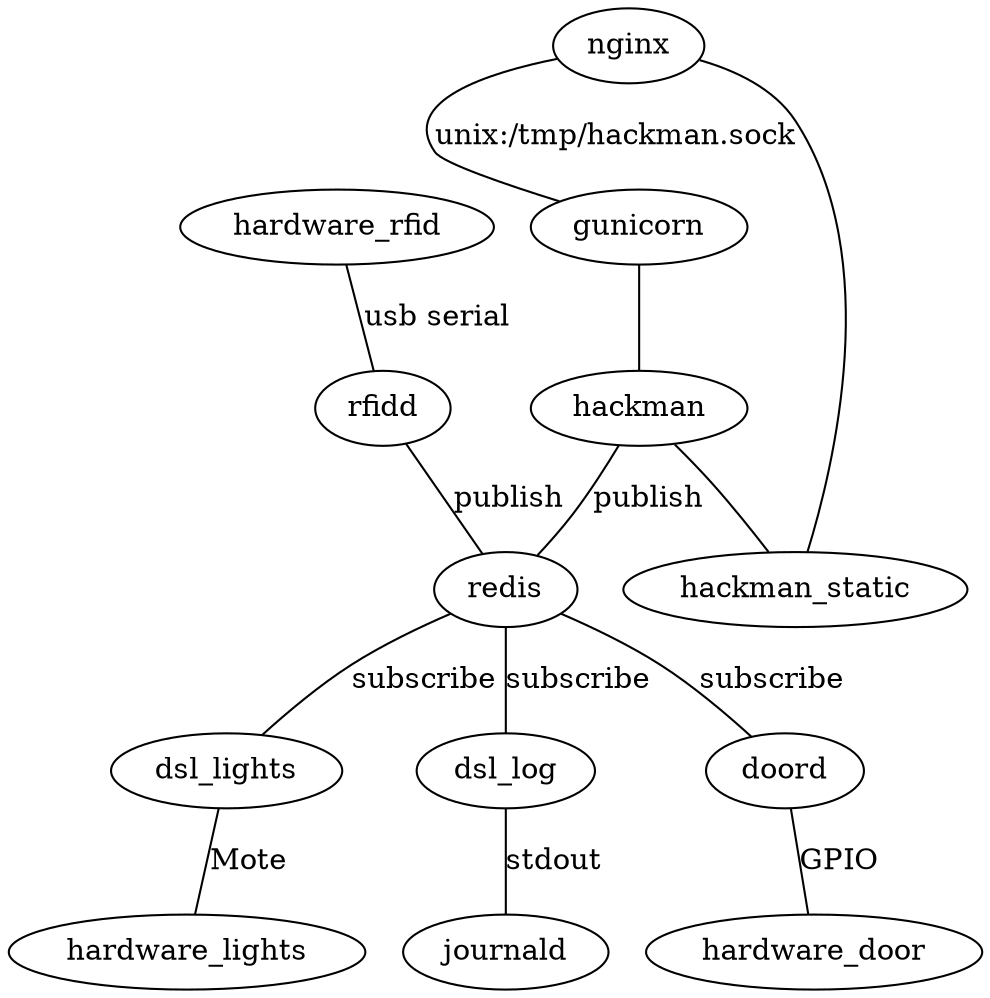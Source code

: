 #
# Show how the various services interact
#

graph g{

    nginx;
    gunicorn;
    hackman;
    redis;
    dsl_lights;
    dsl_log;
    rfidd;
    doord;
    hackman_static;
    hardware_lights;
    hardware_rfid;
    hardware_door;

    nginx -- gunicorn [label="unix:/tmp/hackman.sock"];
    nginx -- hackman_static;

    gunicorn -- hackman;
    hackman -- hackman_static; # only for development
    hackman -- redis [label="publish"];

    hardware_rfid -- rfidd [label="usb serial"];
    rfidd -- redis [label="publish"];

    redis -- doord [label="subscribe"];
    doord -- hardware_door [label="GPIO"];

    redis -- dsl_lights [label="subscribe"];
    dsl_lights -- hardware_lights [label="Mote"];

    redis -- dsl_log [label="subscribe"];
    dsl_log -- journald [label=stdout];
}
